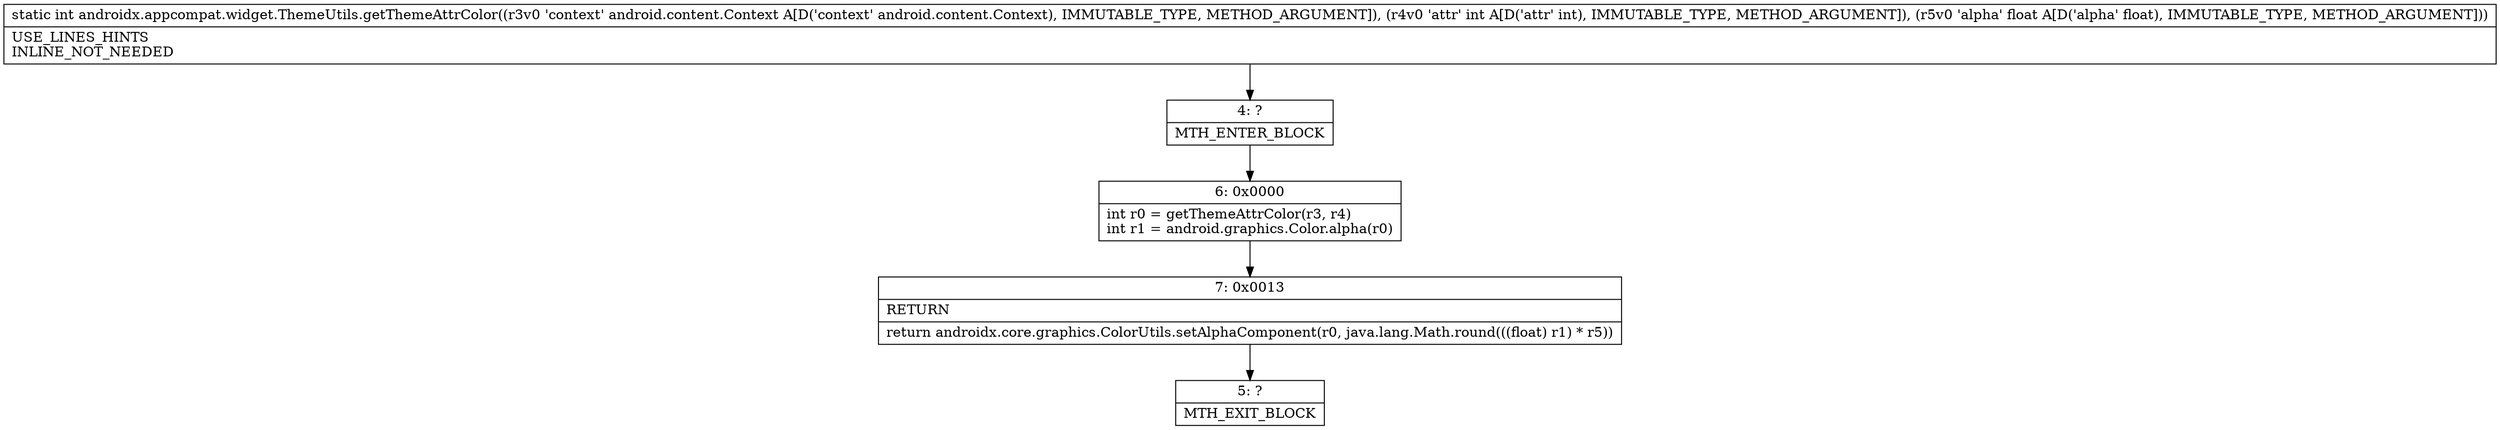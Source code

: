 digraph "CFG forandroidx.appcompat.widget.ThemeUtils.getThemeAttrColor(Landroid\/content\/Context;IF)I" {
Node_4 [shape=record,label="{4\:\ ?|MTH_ENTER_BLOCK\l}"];
Node_6 [shape=record,label="{6\:\ 0x0000|int r0 = getThemeAttrColor(r3, r4)\lint r1 = android.graphics.Color.alpha(r0)\l}"];
Node_7 [shape=record,label="{7\:\ 0x0013|RETURN\l|return androidx.core.graphics.ColorUtils.setAlphaComponent(r0, java.lang.Math.round(((float) r1) * r5))\l}"];
Node_5 [shape=record,label="{5\:\ ?|MTH_EXIT_BLOCK\l}"];
MethodNode[shape=record,label="{static int androidx.appcompat.widget.ThemeUtils.getThemeAttrColor((r3v0 'context' android.content.Context A[D('context' android.content.Context), IMMUTABLE_TYPE, METHOD_ARGUMENT]), (r4v0 'attr' int A[D('attr' int), IMMUTABLE_TYPE, METHOD_ARGUMENT]), (r5v0 'alpha' float A[D('alpha' float), IMMUTABLE_TYPE, METHOD_ARGUMENT]))  | USE_LINES_HINTS\lINLINE_NOT_NEEDED\l}"];
MethodNode -> Node_4;Node_4 -> Node_6;
Node_6 -> Node_7;
Node_7 -> Node_5;
}

